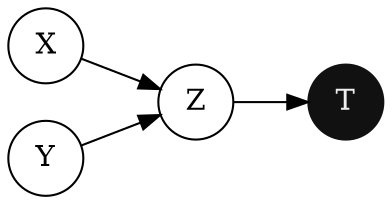 digraph finite_state_machine {
	rankdir=LR;
	node [shape = circle]; X Y Z;
        node [style=filled, fontcolor="#eeeeee", color="#111111"]; T;
	X -> Z;
        Y -> Z;
        Z -> T
}
